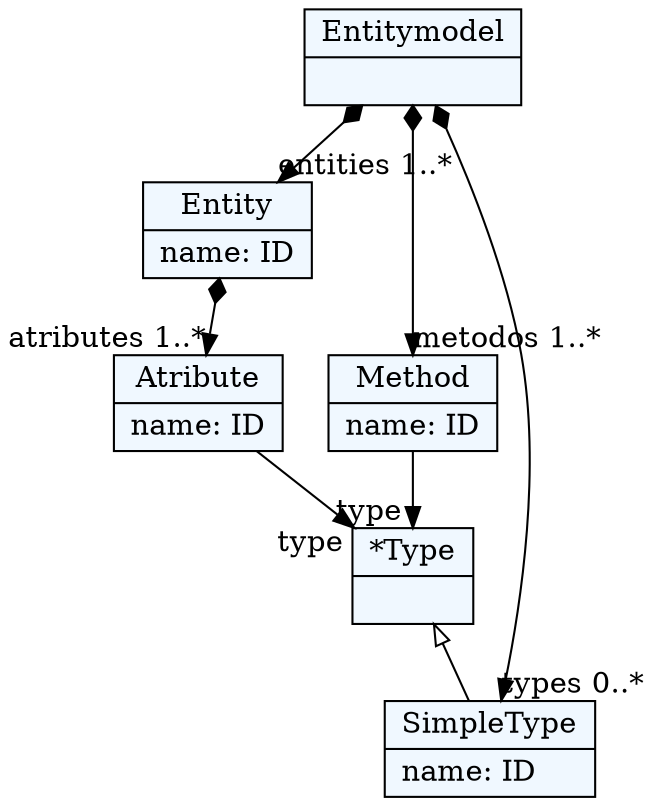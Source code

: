 
    digraph textX {
    fontname = "Bitstream Vera Sans"
    fontsize = 8
    node[
        shape=record,
        style=filled,
        fillcolor=aliceblue
    ]
    nodesep = 0.3
    edge[dir=black,arrowtail=empty]


2495591107792[ label="{Entitymodel|}"]

2495591106848[ label="{Entity|name: ID\l}"]

2495591083248[ label="{Method|name: ID\l}"]

2495591092688[ label="{Atribute|name: ID\l}"]

2495591108736[ label="{*Type|}"]

2495591103072[ label="{SimpleType|name: ID\l}"]



2495591107792 -> 2495591103072[arrowtail=diamond, dir=both, headlabel="types 0..*"]
2495591107792 -> 2495591106848[arrowtail=diamond, dir=both, headlabel="entities 1..*"]
2495591107792 -> 2495591083248[arrowtail=diamond, dir=both, headlabel="metodos 1..*"]
2495591106848 -> 2495591092688[arrowtail=diamond, dir=both, headlabel="atributes 1..*"]
2495591083248 -> 2495591108736[headlabel="type "]
2495591092688 -> 2495591108736[headlabel="type "]
2495591108736 -> 2495591103072 [dir=back]

}
